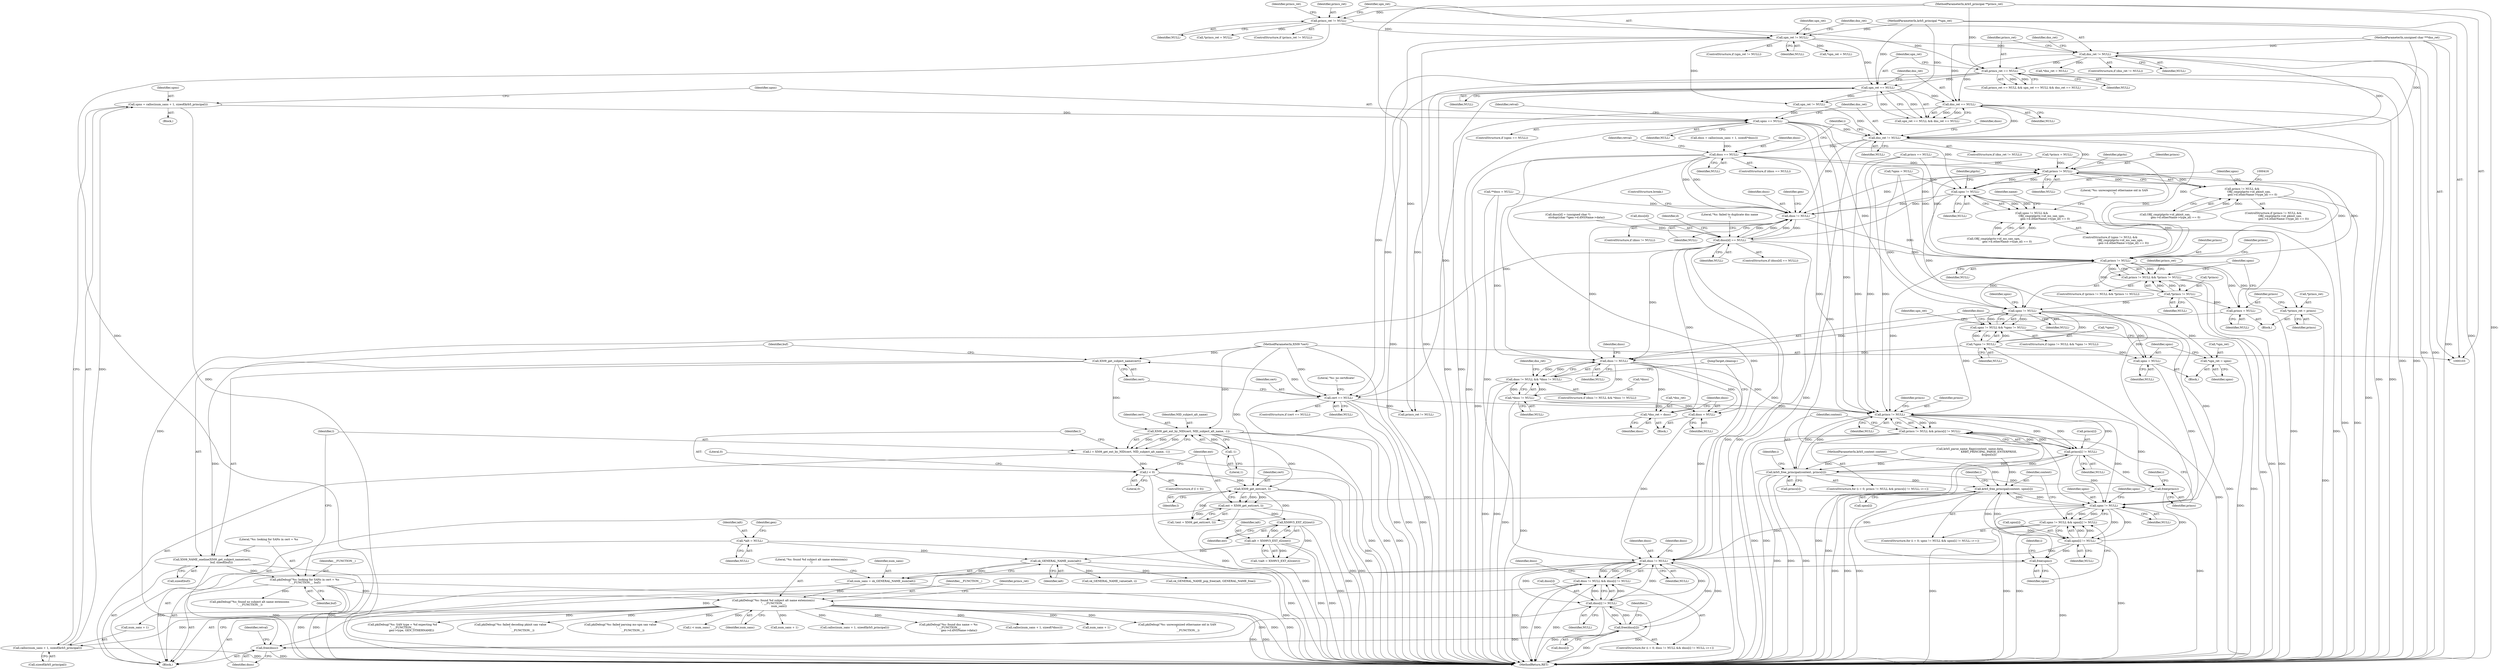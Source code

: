 digraph "0_krb5_50fe4074f188c2d4da0c421e96553acea8378db2@API" {
"1000295" [label="(Call,upns = calloc(num_sans + 1, sizeof(krb5_principal)))"];
"1000297" [label="(Call,calloc(num_sans + 1, sizeof(krb5_principal)))"];
"1000264" [label="(Call,pkiDebug(\"%s: found %d subject alt name extension(s)\n\", __FUNCTION__,\n             num_sans))"];
"1000225" [label="(Call,pkiDebug(\"%s: looking for SANs in cert = %s\n\", __FUNCTION__, buf))"];
"1000219" [label="(Call,X509_NAME_oneline(X509_get_subject_name(cert),\n                      buf, sizeof(buf)))"];
"1000220" [label="(Call,X509_get_subject_name(cert))"];
"1000210" [label="(Call,cert == NULL)"];
"1000107" [label="(MethodParameterIn,X509 *cert)"];
"1000193" [label="(Call,princs_ret == NULL)"];
"1000168" [label="(Call,princs_ret != NULL)"];
"1000108" [label="(MethodParameterIn,krb5_principal **princs_ret)"];
"1000184" [label="(Call,dns_ret != NULL)"];
"1000110" [label="(MethodParameterIn,unsigned char ***dns_ret)"];
"1000176" [label="(Call,upn_ret != NULL)"];
"1000109" [label="(MethodParameterIn,krb5_principal **upn_ret)"];
"1000197" [label="(Call,upn_ret == NULL)"];
"1000200" [label="(Call,dns_ret == NULL)"];
"1000260" [label="(Call,num_sans = sk_GENERAL_NAME_num(ialt))"];
"1000262" [label="(Call,sk_GENERAL_NAME_num(ialt))"];
"1000251" [label="(Call,ialt = X509V3_EXT_d2i(ext))"];
"1000253" [label="(Call,X509V3_EXT_d2i(ext))"];
"1000245" [label="(Call,ext = X509_get_ext(cert, l))"];
"1000247" [label="(Call,X509_get_ext(cert, l))"];
"1000231" [label="(Call,X509_get_ext_by_NID(cert, NID_subject_alt_name, -1))"];
"1000234" [label="(Call,-1)"];
"1000237" [label="(Call,l < 0)"];
"1000229" [label="(Call,l = X509_get_ext_by_NID(cert, NID_subject_alt_name, -1))"];
"1000160" [label="(Call,*ialt = NULL)"];
"1000304" [label="(Call,upns == NULL)"];
"1000313" [label="(Call,dns_ret != NULL)"];
"1000327" [label="(Call,dnss == NULL)"];
"1000397" [label="(Call,princs != NULL)"];
"1000396" [label="(Call,princs != NULL &&\n                OBJ_cmp(plgctx->id_pkinit_san,\n                        gen->d.otherName->type_id) == 0)"];
"1000448" [label="(Call,upns != NULL)"];
"1000447" [label="(Call,upns != NULL &&\n                       OBJ_cmp(plgctx->id_ms_san_upn,\n                               gen->d.otherName->type_id) == 0)"];
"1000508" [label="(Call,dnss != NULL)"];
"1000557" [label="(Call,dnss[d] == NULL)"];
"1000589" [label="(Call,princs != NULL)"];
"1000588" [label="(Call,princs != NULL && *princs != NULL)"];
"1000592" [label="(Call,*princs != NULL)"];
"1000601" [label="(Call,princs = NULL)"];
"1000644" [label="(Call,princs != NULL)"];
"1000643" [label="(Call,princs != NULL && princs[i] != NULL)"];
"1000647" [label="(Call,princs[i] != NULL)"];
"1000654" [label="(Call,krb5_free_principal(context, princs[i]))"];
"1000659" [label="(Call,free(princs))"];
"1000676" [label="(Call,krb5_free_principal(context, upns[i]))"];
"1000666" [label="(Call,upns != NULL)"];
"1000665" [label="(Call,upns != NULL && upns[i] != NULL)"];
"1000669" [label="(Call,upns[i] != NULL)"];
"1000681" [label="(Call,free(upns))"];
"1000688" [label="(Call,dnss != NULL)"];
"1000687" [label="(Call,dnss != NULL && dnss[i] != NULL)"];
"1000691" [label="(Call,dnss[i] != NULL)"];
"1000698" [label="(Call,free(dnss[i]))"];
"1000702" [label="(Call,free(dnss))"];
"1000606" [label="(Call,upns != NULL)"];
"1000605" [label="(Call,upns != NULL && *upns != NULL)"];
"1000609" [label="(Call,*upns != NULL)"];
"1000618" [label="(Call,upns = NULL)"];
"1000623" [label="(Call,dnss != NULL)"];
"1000622" [label="(Call,dnss != NULL && *dnss != NULL)"];
"1000626" [label="(Call,*dnss != NULL)"];
"1000635" [label="(Call,dnss = NULL)"];
"1000631" [label="(Call,*dns_ret = dnss)"];
"1000614" [label="(Call,*upn_ret = upns)"];
"1000597" [label="(Call,*princs_ret = princs)"];
"1000251" [label="(Call,ialt = X509V3_EXT_d2i(ext))"];
"1000509" [label="(Identifier,dnss)"];
"1000685" [label="(Identifier,i)"];
"1000693" [label="(Identifier,dnss)"];
"1000397" [label="(Call,princs != NULL)"];
"1000607" [label="(Identifier,upns)"];
"1000632" [label="(Call,*dns_ret)"];
"1000181" [label="(Identifier,upn_ret)"];
"1000170" [label="(Identifier,NULL)"];
"1000228" [label="(Identifier,buf)"];
"1000468" [label="(Identifier,name)"];
"1000403" [label="(Identifier,plgctx)"];
"1000139" [label="(Call,*upns = NULL)"];
"1000192" [label="(Call,princs_ret == NULL && upn_ret == NULL && dns_ret == NULL)"];
"1000260" [label="(Call,num_sans = sk_GENERAL_NAME_num(ialt))"];
"1000189" [label="(Identifier,dns_ret)"];
"1000249" [label="(Identifier,l)"];
"1000298" [label="(Call,num_sans + 1)"];
"1000171" [label="(Call,*princs_ret = NULL)"];
"1000169" [label="(Identifier,princs_ret)"];
"1000594" [label="(Identifier,princs)"];
"1000202" [label="(Identifier,NULL)"];
"1000611" [label="(Identifier,upns)"];
"1000220" [label="(Call,X509_get_subject_name(cert))"];
"1000212" [label="(Identifier,NULL)"];
"1000296" [label="(Identifier,upns)"];
"1000603" [label="(Identifier,NULL)"];
"1000695" [label="(Identifier,NULL)"];
"1000269" [label="(Call,princs_ret != NULL)"];
"1000326" [label="(ControlStructure,if (dnss == NULL))"];
"1000590" [label="(Identifier,princs)"];
"1000626" [label="(Call,*dnss != NULL)"];
"1000135" [label="(Call,*princs = NULL)"];
"1000477" [label="(Call,krb5_parse_name_flags(context, name.data,\n                                            KRB5_PRINCIPAL_PARSE_ENTERPRISE,\n                                            &upns[u]))"];
"1000660" [label="(Identifier,princs)"];
"1000263" [label="(Identifier,ialt)"];
"1000313" [label="(Call,dns_ret != NULL)"];
"1000201" [label="(Identifier,dns_ret)"];
"1000677" [label="(Identifier,context)"];
"1000266" [label="(Identifier,__FUNCTION__)"];
"1000186" [label="(Identifier,NULL)"];
"1000250" [label="(Call,!(ialt = X509V3_EXT_d2i(ext)))"];
"1000620" [label="(Identifier,NULL)"];
"1000350" [label="(Call,sk_GENERAL_NAME_value(ialt, i))"];
"1000162" [label="(Identifier,NULL)"];
"1000221" [label="(Identifier,cert)"];
"1000628" [label="(Identifier,dnss)"];
"1000209" [label="(ControlStructure,if (cert == NULL))"];
"1000229" [label="(Call,l = X509_get_ext_by_NID(cert, NID_subject_alt_name, -1))"];
"1000195" [label="(Identifier,NULL)"];
"1000319" [label="(Call,calloc(num_sans + 1, sizeof(*dnss)))"];
"1000226" [label="(Literal,\"%s: looking for SANs in cert = %s\n\")"];
"1000295" [label="(Call,upns = calloc(num_sans + 1, sizeof(krb5_principal)))"];
"1000606" [label="(Call,upns != NULL)"];
"1000510" [label="(Identifier,NULL)"];
"1000198" [label="(Identifier,upn_ret)"];
"1000261" [label="(Identifier,num_sans)"];
"1000252" [label="(Identifier,ialt)"];
"1000244" [label="(Call,!(ext = X509_get_ext(cert, l)))"];
"1000143" [label="(Call,**dnss = NULL)"];
"1000646" [label="(Identifier,NULL)"];
"1000699" [label="(Call,dnss[i])"];
"1000688" [label="(Call,dnss != NULL)"];
"1000282" [label="(Call,princs == NULL)"];
"1000670" [label="(Call,upns[i])"];
"1000682" [label="(Identifier,upns)"];
"1000598" [label="(Call,*princs_ret)"];
"1000569" [label="(Identifier,d)"];
"1000561" [label="(Identifier,NULL)"];
"1000291" [label="(Call,upn_ret != NULL)"];
"1000678" [label="(Call,upns[i])"];
"1000665" [label="(Call,upns != NULL && upns[i] != NULL)"];
"1000276" [label="(Call,num_sans + 1)"];
"1000332" [label="(Identifier,retval)"];
"1000599" [label="(Identifier,princs_ret)"];
"1000627" [label="(Call,*dnss)"];
"1000238" [label="(Identifier,l)"];
"1000231" [label="(Call,X509_get_ext_by_NID(cert, NID_subject_alt_name, -1))"];
"1000223" [label="(Call,sizeof(buf))"];
"1000507" [label="(ControlStructure,if (dnss != NULL))"];
"1000447" [label="(Call,upns != NULL &&\n                       OBJ_cmp(plgctx->id_ms_san_upn,\n                               gen->d.otherName->type_id) == 0)"];
"1000215" [label="(Literal,\"%s: no certificate!\n\")"];
"1000605" [label="(Call,upns != NULL && *upns != NULL)"];
"1000661" [label="(ControlStructure,for (i = 0; upns != NULL && upns[i] != NULL; i++))"];
"1000659" [label="(Call,free(princs))"];
"1000517" [label="(Identifier,gen)"];
"1000635" [label="(Call,dnss = NULL)"];
"1000690" [label="(Identifier,NULL)"];
"1000616" [label="(Identifier,upn_ret)"];
"1000634" [label="(Identifier,dnss)"];
"1000501" [label="(Call,pkiDebug(\"%s: unrecognized othername oid in SAN\n\",\n                         __FUNCTION__))"];
"1000689" [label="(Identifier,dnss)"];
"1000248" [label="(Identifier,cert)"];
"1000196" [label="(Call,upn_ret == NULL && dns_ret == NULL)"];
"1000593" [label="(Call,*princs)"];
"1000633" [label="(Identifier,dns_ret)"];
"1000698" [label="(Call,free(dnss[i]))"];
"1000160" [label="(Call,*ialt = NULL)"];
"1000669" [label="(Call,upns[i] != NULL)"];
"1000608" [label="(Identifier,NULL)"];
"1000222" [label="(Identifier,buf)"];
"1000185" [label="(Identifier,dns_ret)"];
"1000245" [label="(Call,ext = X509_get_ext(cert, l))"];
"1000247" [label="(Call,X509_get_ext(cert, l))"];
"1000588" [label="(Call,princs != NULL && *princs != NULL)"];
"1000666" [label="(Call,upns != NULL)"];
"1000502" [label="(Literal,\"%s: unrecognized othername oid in SAN\n\")"];
"1000687" [label="(Call,dnss != NULL && dnss[i] != NULL)"];
"1000253" [label="(Call,X509V3_EXT_d2i(ext))"];
"1000602" [label="(Identifier,princs)"];
"1000621" [label="(ControlStructure,if (dnss != NULL && *dnss != NULL))"];
"1000219" [label="(Call,X509_NAME_oneline(X509_get_subject_name(cert),\n                      buf, sizeof(buf)))"];
"1000676" [label="(Call,krb5_free_principal(context, upns[i]))"];
"1000619" [label="(Identifier,upns)"];
"1000111" [label="(Block,)"];
"1000622" [label="(Call,dnss != NULL && *dnss != NULL)"];
"1000683" [label="(ControlStructure,for (i = 0; dnss != NULL && dnss[i] != NULL; i++))"];
"1000264" [label="(Call,pkiDebug(\"%s: found %d subject alt name extension(s)\n\", __FUNCTION__,\n             num_sans))"];
"1000108" [label="(MethodParameterIn,krb5_principal **princs_ret)"];
"1000400" [label="(Call,OBJ_cmp(plgctx->id_pkinit_san,\n                        gen->d.otherName->type_id) == 0)"];
"1000572" [label="(ControlStructure,break;)"];
"1000564" [label="(Literal,\"%s: failed to duplicate dns name\n\")"];
"1000227" [label="(Identifier,__FUNCTION__)"];
"1000194" [label="(Identifier,princs_ret)"];
"1000655" [label="(Identifier,context)"];
"1000161" [label="(Identifier,ialt)"];
"1000591" [label="(Identifier,NULL)"];
"1000601" [label="(Call,princs = NULL)"];
"1000557" [label="(Call,dnss[d] == NULL)"];
"1000656" [label="(Call,princs[i])"];
"1000681" [label="(Call,free(upns))"];
"1000317" [label="(Call,dnss = calloc(num_sans + 1, sizeof(*dnss)))"];
"1000177" [label="(Identifier,upn_ret)"];
"1000270" [label="(Identifier,princs_ret)"];
"1000110" [label="(MethodParameterIn,unsigned char ***dns_ret)"];
"1000306" [label="(Identifier,NULL)"];
"1000236" [label="(ControlStructure,if (l < 0))"];
"1000663" [label="(Identifier,i)"];
"1000610" [label="(Call,*upns)"];
"1000636" [label="(Identifier,dnss)"];
"1000109" [label="(MethodParameterIn,krb5_principal **upn_ret)"];
"1000167" [label="(ControlStructure,if (princs_ret != NULL))"];
"1000540" [label="(Call,dnss[d] = (unsigned char *)\n                    strdup((char *)gen->d.dNSName->data))"];
"1000638" [label="(JumpTarget,cleanup:)"];
"1000667" [label="(Identifier,upns)"];
"1000623" [label="(Call,dnss != NULL)"];
"1000237" [label="(Call,l < 0)"];
"1000649" [label="(Identifier,princs)"];
"1000399" [label="(Identifier,NULL)"];
"1000265" [label="(Literal,\"%s: found %d subject alt name extension(s)\n\")"];
"1000574" [label="(Call,pkiDebug(\"%s: SAN type = %d expecting %d\n\", __FUNCTION__,\n                     gen->type, GEN_OTHERNAME))"];
"1000451" [label="(Call,OBJ_cmp(plgctx->id_ms_san_upn,\n                               gen->d.otherName->type_id) == 0)"];
"1000187" [label="(Call,*dns_ret = NULL)"];
"1000647" [label="(Call,princs[i] != NULL)"];
"1000700" [label="(Identifier,dnss)"];
"1000615" [label="(Call,*upn_ret)"];
"1000671" [label="(Identifier,upns)"];
"1000508" [label="(Call,dnss != NULL)"];
"1000631" [label="(Call,*dns_ret = dnss)"];
"1000703" [label="(Identifier,dnss)"];
"1000648" [label="(Call,princs[i])"];
"1000630" [label="(Block,)"];
"1000612" [label="(Identifier,NULL)"];
"1000183" [label="(ControlStructure,if (dns_ret != NULL))"];
"1000230" [label="(Identifier,l)"];
"1000668" [label="(Identifier,NULL)"];
"1000692" [label="(Call,dnss[i])"];
"1000637" [label="(Identifier,NULL)"];
"1000210" [label="(Call,cert == NULL)"];
"1000328" [label="(Identifier,dnss)"];
"1000256" [label="(Call,pkiDebug(\"%s: found no subject alt name extensions\n\", __FUNCTION__))"];
"1000654" [label="(Call,krb5_free_principal(context, princs[i]))"];
"1000639" [label="(ControlStructure,for (i = 0; princs != NULL && princs[i] != NULL; i++))"];
"1000651" [label="(Identifier,NULL)"];
"1000436" [label="(Call,pkiDebug(\"%s: failed decoding pkinit san value\n\",\n                             __FUNCTION__))"];
"1000614" [label="(Call,*upn_ret = upns)"];
"1000587" [label="(ControlStructure,if (princs != NULL && *princs != NULL))"];
"1000294" [label="(Block,)"];
"1000175" [label="(ControlStructure,if (upn_ret != NULL))"];
"1000235" [label="(Literal,1)"];
"1000297" [label="(Call,calloc(num_sans + 1, sizeof(krb5_principal)))"];
"1000625" [label="(Identifier,NULL)"];
"1000490" [label="(Call,pkiDebug(\"%s: failed parsing ms-upn san value\n\",\n                             __FUNCTION__))"];
"1000448" [label="(Call,upns != NULL)"];
"1000199" [label="(Identifier,NULL)"];
"1000449" [label="(Identifier,upns)"];
"1000234" [label="(Call,-1)"];
"1000395" [label="(ControlStructure,if (princs != NULL &&\n                OBJ_cmp(plgctx->id_pkinit_san,\n                        gen->d.otherName->type_id) == 0))"];
"1000675" [label="(Identifier,i)"];
"1000107" [label="(MethodParameterIn,X509 *cert)"];
"1000178" [label="(Identifier,NULL)"];
"1000556" [label="(ControlStructure,if (dnss[d] == NULL))"];
"1000592" [label="(Call,*princs != NULL)"];
"1000697" [label="(Identifier,i)"];
"1000581" [label="(Call,sk_GENERAL_NAME_pop_free(ialt, GENERAL_NAME_free))"];
"1000232" [label="(Identifier,cert)"];
"1000604" [label="(ControlStructure,if (upns != NULL && *upns != NULL))"];
"1000184" [label="(Call,dns_ret != NULL)"];
"1000104" [label="(MethodParameterIn,krb5_context context)"];
"1000262" [label="(Call,sk_GENERAL_NAME_num(ialt))"];
"1000339" [label="(Call,i < num_sans)"];
"1000246" [label="(Identifier,ext)"];
"1000558" [label="(Call,dnss[d])"];
"1000233" [label="(Identifier,NID_subject_alt_name)"];
"1000267" [label="(Identifier,num_sans)"];
"1000702" [label="(Call,free(dnss))"];
"1000617" [label="(Identifier,upns)"];
"1000673" [label="(Identifier,NULL)"];
"1000597" [label="(Call,*princs_ret = princs)"];
"1000644" [label="(Call,princs != NULL)"];
"1000312" [label="(ControlStructure,if (dns_ret != NULL))"];
"1000315" [label="(Identifier,NULL)"];
"1000179" [label="(Call,*upn_ret = NULL)"];
"1000320" [label="(Call,num_sans + 1)"];
"1000691" [label="(Call,dnss[i] != NULL)"];
"1000706" [label="(MethodReturn,RET)"];
"1000305" [label="(Identifier,upns)"];
"1000318" [label="(Identifier,dnss)"];
"1000450" [label="(Identifier,NULL)"];
"1000609" [label="(Call,*upns != NULL)"];
"1000168" [label="(Call,princs_ret != NULL)"];
"1000304" [label="(Call,upns == NULL)"];
"1000595" [label="(Identifier,NULL)"];
"1000275" [label="(Call,calloc(num_sans + 1, sizeof(krb5_principal)))"];
"1000176" [label="(Call,upn_ret != NULL)"];
"1000530" [label="(Call,pkiDebug(\"%s: found dns name = %s\n\", __FUNCTION__,\n                         gen->d.dNSName->data))"];
"1000618" [label="(Call,upns = NULL)"];
"1000303" [label="(ControlStructure,if (upns == NULL))"];
"1000197" [label="(Call,upn_ret == NULL)"];
"1000173" [label="(Identifier,princs_ret)"];
"1000329" [label="(Identifier,NULL)"];
"1000624" [label="(Identifier,dnss)"];
"1000643" [label="(Call,princs != NULL && princs[i] != NULL)"];
"1000254" [label="(Identifier,ext)"];
"1000165" [label="(Identifier,gen)"];
"1000398" [label="(Identifier,princs)"];
"1000454" [label="(Identifier,plgctx)"];
"1000225" [label="(Call,pkiDebug(\"%s: looking for SANs in cert = %s\n\", __FUNCTION__, buf))"];
"1000596" [label="(Block,)"];
"1000241" [label="(Literal,0)"];
"1000705" [label="(Identifier,retval)"];
"1000600" [label="(Identifier,princs)"];
"1000309" [label="(Identifier,retval)"];
"1000200" [label="(Call,dns_ret == NULL)"];
"1000645" [label="(Identifier,princs)"];
"1000629" [label="(Identifier,NULL)"];
"1000301" [label="(Call,sizeof(krb5_principal))"];
"1000239" [label="(Literal,0)"];
"1000589" [label="(Call,princs != NULL)"];
"1000613" [label="(Block,)"];
"1000446" [label="(ControlStructure,if (upns != NULL &&\n                       OBJ_cmp(plgctx->id_ms_san_upn,\n                               gen->d.otherName->type_id) == 0))"];
"1000314" [label="(Identifier,dns_ret)"];
"1000337" [label="(Identifier,i)"];
"1000653" [label="(Identifier,i)"];
"1000211" [label="(Identifier,cert)"];
"1000193" [label="(Call,princs_ret == NULL)"];
"1000327" [label="(Call,dnss == NULL)"];
"1000396" [label="(Call,princs != NULL &&\n                OBJ_cmp(plgctx->id_pkinit_san,\n                        gen->d.otherName->type_id) == 0)"];
"1000295" -> "1000294"  [label="AST: "];
"1000295" -> "1000297"  [label="CFG: "];
"1000296" -> "1000295"  [label="AST: "];
"1000297" -> "1000295"  [label="AST: "];
"1000305" -> "1000295"  [label="CFG: "];
"1000295" -> "1000706"  [label="DDG: "];
"1000297" -> "1000295"  [label="DDG: "];
"1000295" -> "1000304"  [label="DDG: "];
"1000297" -> "1000301"  [label="CFG: "];
"1000298" -> "1000297"  [label="AST: "];
"1000301" -> "1000297"  [label="AST: "];
"1000297" -> "1000706"  [label="DDG: "];
"1000264" -> "1000297"  [label="DDG: "];
"1000264" -> "1000111"  [label="AST: "];
"1000264" -> "1000267"  [label="CFG: "];
"1000265" -> "1000264"  [label="AST: "];
"1000266" -> "1000264"  [label="AST: "];
"1000267" -> "1000264"  [label="AST: "];
"1000270" -> "1000264"  [label="CFG: "];
"1000264" -> "1000706"  [label="DDG: "];
"1000264" -> "1000706"  [label="DDG: "];
"1000225" -> "1000264"  [label="DDG: "];
"1000260" -> "1000264"  [label="DDG: "];
"1000264" -> "1000275"  [label="DDG: "];
"1000264" -> "1000276"  [label="DDG: "];
"1000264" -> "1000298"  [label="DDG: "];
"1000264" -> "1000319"  [label="DDG: "];
"1000264" -> "1000320"  [label="DDG: "];
"1000264" -> "1000339"  [label="DDG: "];
"1000264" -> "1000436"  [label="DDG: "];
"1000264" -> "1000490"  [label="DDG: "];
"1000264" -> "1000501"  [label="DDG: "];
"1000264" -> "1000530"  [label="DDG: "];
"1000264" -> "1000574"  [label="DDG: "];
"1000225" -> "1000111"  [label="AST: "];
"1000225" -> "1000228"  [label="CFG: "];
"1000226" -> "1000225"  [label="AST: "];
"1000227" -> "1000225"  [label="AST: "];
"1000228" -> "1000225"  [label="AST: "];
"1000230" -> "1000225"  [label="CFG: "];
"1000225" -> "1000706"  [label="DDG: "];
"1000225" -> "1000706"  [label="DDG: "];
"1000225" -> "1000706"  [label="DDG: "];
"1000219" -> "1000225"  [label="DDG: "];
"1000225" -> "1000256"  [label="DDG: "];
"1000219" -> "1000111"  [label="AST: "];
"1000219" -> "1000223"  [label="CFG: "];
"1000220" -> "1000219"  [label="AST: "];
"1000222" -> "1000219"  [label="AST: "];
"1000223" -> "1000219"  [label="AST: "];
"1000226" -> "1000219"  [label="CFG: "];
"1000219" -> "1000706"  [label="DDG: "];
"1000219" -> "1000706"  [label="DDG: "];
"1000220" -> "1000219"  [label="DDG: "];
"1000220" -> "1000221"  [label="CFG: "];
"1000221" -> "1000220"  [label="AST: "];
"1000222" -> "1000220"  [label="CFG: "];
"1000210" -> "1000220"  [label="DDG: "];
"1000107" -> "1000220"  [label="DDG: "];
"1000220" -> "1000231"  [label="DDG: "];
"1000210" -> "1000209"  [label="AST: "];
"1000210" -> "1000212"  [label="CFG: "];
"1000211" -> "1000210"  [label="AST: "];
"1000212" -> "1000210"  [label="AST: "];
"1000215" -> "1000210"  [label="CFG: "];
"1000221" -> "1000210"  [label="CFG: "];
"1000210" -> "1000706"  [label="DDG: "];
"1000210" -> "1000706"  [label="DDG: "];
"1000210" -> "1000706"  [label="DDG: "];
"1000107" -> "1000210"  [label="DDG: "];
"1000193" -> "1000210"  [label="DDG: "];
"1000197" -> "1000210"  [label="DDG: "];
"1000200" -> "1000210"  [label="DDG: "];
"1000210" -> "1000269"  [label="DDG: "];
"1000210" -> "1000644"  [label="DDG: "];
"1000107" -> "1000103"  [label="AST: "];
"1000107" -> "1000706"  [label="DDG: "];
"1000107" -> "1000231"  [label="DDG: "];
"1000107" -> "1000247"  [label="DDG: "];
"1000193" -> "1000192"  [label="AST: "];
"1000193" -> "1000195"  [label="CFG: "];
"1000194" -> "1000193"  [label="AST: "];
"1000195" -> "1000193"  [label="AST: "];
"1000198" -> "1000193"  [label="CFG: "];
"1000192" -> "1000193"  [label="CFG: "];
"1000193" -> "1000706"  [label="DDG: "];
"1000193" -> "1000706"  [label="DDG: "];
"1000193" -> "1000192"  [label="DDG: "];
"1000193" -> "1000192"  [label="DDG: "];
"1000168" -> "1000193"  [label="DDG: "];
"1000108" -> "1000193"  [label="DDG: "];
"1000184" -> "1000193"  [label="DDG: "];
"1000193" -> "1000197"  [label="DDG: "];
"1000193" -> "1000269"  [label="DDG: "];
"1000168" -> "1000167"  [label="AST: "];
"1000168" -> "1000170"  [label="CFG: "];
"1000169" -> "1000168"  [label="AST: "];
"1000170" -> "1000168"  [label="AST: "];
"1000173" -> "1000168"  [label="CFG: "];
"1000177" -> "1000168"  [label="CFG: "];
"1000168" -> "1000706"  [label="DDG: "];
"1000108" -> "1000168"  [label="DDG: "];
"1000168" -> "1000171"  [label="DDG: "];
"1000168" -> "1000176"  [label="DDG: "];
"1000108" -> "1000103"  [label="AST: "];
"1000108" -> "1000706"  [label="DDG: "];
"1000108" -> "1000269"  [label="DDG: "];
"1000184" -> "1000183"  [label="AST: "];
"1000184" -> "1000186"  [label="CFG: "];
"1000185" -> "1000184"  [label="AST: "];
"1000186" -> "1000184"  [label="AST: "];
"1000189" -> "1000184"  [label="CFG: "];
"1000194" -> "1000184"  [label="CFG: "];
"1000184" -> "1000706"  [label="DDG: "];
"1000184" -> "1000706"  [label="DDG: "];
"1000110" -> "1000184"  [label="DDG: "];
"1000176" -> "1000184"  [label="DDG: "];
"1000184" -> "1000187"  [label="DDG: "];
"1000184" -> "1000200"  [label="DDG: "];
"1000184" -> "1000313"  [label="DDG: "];
"1000110" -> "1000103"  [label="AST: "];
"1000110" -> "1000706"  [label="DDG: "];
"1000110" -> "1000200"  [label="DDG: "];
"1000110" -> "1000313"  [label="DDG: "];
"1000176" -> "1000175"  [label="AST: "];
"1000176" -> "1000178"  [label="CFG: "];
"1000177" -> "1000176"  [label="AST: "];
"1000178" -> "1000176"  [label="AST: "];
"1000181" -> "1000176"  [label="CFG: "];
"1000185" -> "1000176"  [label="CFG: "];
"1000176" -> "1000706"  [label="DDG: "];
"1000176" -> "1000706"  [label="DDG: "];
"1000109" -> "1000176"  [label="DDG: "];
"1000176" -> "1000179"  [label="DDG: "];
"1000176" -> "1000197"  [label="DDG: "];
"1000176" -> "1000291"  [label="DDG: "];
"1000109" -> "1000103"  [label="AST: "];
"1000109" -> "1000706"  [label="DDG: "];
"1000109" -> "1000197"  [label="DDG: "];
"1000109" -> "1000291"  [label="DDG: "];
"1000197" -> "1000196"  [label="AST: "];
"1000197" -> "1000199"  [label="CFG: "];
"1000198" -> "1000197"  [label="AST: "];
"1000199" -> "1000197"  [label="AST: "];
"1000201" -> "1000197"  [label="CFG: "];
"1000196" -> "1000197"  [label="CFG: "];
"1000197" -> "1000706"  [label="DDG: "];
"1000197" -> "1000706"  [label="DDG: "];
"1000197" -> "1000196"  [label="DDG: "];
"1000197" -> "1000196"  [label="DDG: "];
"1000197" -> "1000200"  [label="DDG: "];
"1000197" -> "1000291"  [label="DDG: "];
"1000200" -> "1000196"  [label="AST: "];
"1000200" -> "1000202"  [label="CFG: "];
"1000201" -> "1000200"  [label="AST: "];
"1000202" -> "1000200"  [label="AST: "];
"1000196" -> "1000200"  [label="CFG: "];
"1000200" -> "1000706"  [label="DDG: "];
"1000200" -> "1000706"  [label="DDG: "];
"1000200" -> "1000196"  [label="DDG: "];
"1000200" -> "1000196"  [label="DDG: "];
"1000200" -> "1000313"  [label="DDG: "];
"1000260" -> "1000111"  [label="AST: "];
"1000260" -> "1000262"  [label="CFG: "];
"1000261" -> "1000260"  [label="AST: "];
"1000262" -> "1000260"  [label="AST: "];
"1000265" -> "1000260"  [label="CFG: "];
"1000260" -> "1000706"  [label="DDG: "];
"1000262" -> "1000260"  [label="DDG: "];
"1000262" -> "1000263"  [label="CFG: "];
"1000263" -> "1000262"  [label="AST: "];
"1000262" -> "1000706"  [label="DDG: "];
"1000251" -> "1000262"  [label="DDG: "];
"1000160" -> "1000262"  [label="DDG: "];
"1000262" -> "1000350"  [label="DDG: "];
"1000262" -> "1000581"  [label="DDG: "];
"1000251" -> "1000250"  [label="AST: "];
"1000251" -> "1000253"  [label="CFG: "];
"1000252" -> "1000251"  [label="AST: "];
"1000253" -> "1000251"  [label="AST: "];
"1000250" -> "1000251"  [label="CFG: "];
"1000251" -> "1000706"  [label="DDG: "];
"1000251" -> "1000706"  [label="DDG: "];
"1000251" -> "1000250"  [label="DDG: "];
"1000253" -> "1000251"  [label="DDG: "];
"1000253" -> "1000254"  [label="CFG: "];
"1000254" -> "1000253"  [label="AST: "];
"1000253" -> "1000706"  [label="DDG: "];
"1000253" -> "1000250"  [label="DDG: "];
"1000245" -> "1000253"  [label="DDG: "];
"1000245" -> "1000244"  [label="AST: "];
"1000245" -> "1000247"  [label="CFG: "];
"1000246" -> "1000245"  [label="AST: "];
"1000247" -> "1000245"  [label="AST: "];
"1000244" -> "1000245"  [label="CFG: "];
"1000245" -> "1000706"  [label="DDG: "];
"1000245" -> "1000706"  [label="DDG: "];
"1000245" -> "1000244"  [label="DDG: "];
"1000247" -> "1000245"  [label="DDG: "];
"1000247" -> "1000245"  [label="DDG: "];
"1000247" -> "1000249"  [label="CFG: "];
"1000248" -> "1000247"  [label="AST: "];
"1000249" -> "1000247"  [label="AST: "];
"1000247" -> "1000706"  [label="DDG: "];
"1000247" -> "1000706"  [label="DDG: "];
"1000247" -> "1000244"  [label="DDG: "];
"1000247" -> "1000244"  [label="DDG: "];
"1000231" -> "1000247"  [label="DDG: "];
"1000237" -> "1000247"  [label="DDG: "];
"1000231" -> "1000229"  [label="AST: "];
"1000231" -> "1000234"  [label="CFG: "];
"1000232" -> "1000231"  [label="AST: "];
"1000233" -> "1000231"  [label="AST: "];
"1000234" -> "1000231"  [label="AST: "];
"1000229" -> "1000231"  [label="CFG: "];
"1000231" -> "1000706"  [label="DDG: "];
"1000231" -> "1000706"  [label="DDG: "];
"1000231" -> "1000706"  [label="DDG: "];
"1000231" -> "1000229"  [label="DDG: "];
"1000231" -> "1000229"  [label="DDG: "];
"1000231" -> "1000229"  [label="DDG: "];
"1000234" -> "1000231"  [label="DDG: "];
"1000234" -> "1000235"  [label="CFG: "];
"1000235" -> "1000234"  [label="AST: "];
"1000237" -> "1000236"  [label="AST: "];
"1000237" -> "1000239"  [label="CFG: "];
"1000238" -> "1000237"  [label="AST: "];
"1000239" -> "1000237"  [label="AST: "];
"1000241" -> "1000237"  [label="CFG: "];
"1000246" -> "1000237"  [label="CFG: "];
"1000237" -> "1000706"  [label="DDG: "];
"1000237" -> "1000706"  [label="DDG: "];
"1000229" -> "1000237"  [label="DDG: "];
"1000229" -> "1000111"  [label="AST: "];
"1000230" -> "1000229"  [label="AST: "];
"1000238" -> "1000229"  [label="CFG: "];
"1000229" -> "1000706"  [label="DDG: "];
"1000160" -> "1000111"  [label="AST: "];
"1000160" -> "1000162"  [label="CFG: "];
"1000161" -> "1000160"  [label="AST: "];
"1000162" -> "1000160"  [label="AST: "];
"1000165" -> "1000160"  [label="CFG: "];
"1000160" -> "1000706"  [label="DDG: "];
"1000304" -> "1000303"  [label="AST: "];
"1000304" -> "1000306"  [label="CFG: "];
"1000305" -> "1000304"  [label="AST: "];
"1000306" -> "1000304"  [label="AST: "];
"1000309" -> "1000304"  [label="CFG: "];
"1000314" -> "1000304"  [label="CFG: "];
"1000304" -> "1000706"  [label="DDG: "];
"1000291" -> "1000304"  [label="DDG: "];
"1000304" -> "1000313"  [label="DDG: "];
"1000304" -> "1000448"  [label="DDG: "];
"1000304" -> "1000606"  [label="DDG: "];
"1000304" -> "1000644"  [label="DDG: "];
"1000304" -> "1000666"  [label="DDG: "];
"1000313" -> "1000312"  [label="AST: "];
"1000313" -> "1000315"  [label="CFG: "];
"1000314" -> "1000313"  [label="AST: "];
"1000315" -> "1000313"  [label="AST: "];
"1000318" -> "1000313"  [label="CFG: "];
"1000337" -> "1000313"  [label="CFG: "];
"1000313" -> "1000706"  [label="DDG: "];
"1000313" -> "1000706"  [label="DDG: "];
"1000291" -> "1000313"  [label="DDG: "];
"1000313" -> "1000327"  [label="DDG: "];
"1000313" -> "1000397"  [label="DDG: "];
"1000313" -> "1000508"  [label="DDG: "];
"1000313" -> "1000589"  [label="DDG: "];
"1000327" -> "1000326"  [label="AST: "];
"1000327" -> "1000329"  [label="CFG: "];
"1000328" -> "1000327"  [label="AST: "];
"1000329" -> "1000327"  [label="AST: "];
"1000332" -> "1000327"  [label="CFG: "];
"1000337" -> "1000327"  [label="CFG: "];
"1000327" -> "1000706"  [label="DDG: "];
"1000317" -> "1000327"  [label="DDG: "];
"1000327" -> "1000397"  [label="DDG: "];
"1000327" -> "1000508"  [label="DDG: "];
"1000327" -> "1000508"  [label="DDG: "];
"1000327" -> "1000589"  [label="DDG: "];
"1000327" -> "1000623"  [label="DDG: "];
"1000327" -> "1000644"  [label="DDG: "];
"1000327" -> "1000688"  [label="DDG: "];
"1000397" -> "1000396"  [label="AST: "];
"1000397" -> "1000399"  [label="CFG: "];
"1000398" -> "1000397"  [label="AST: "];
"1000399" -> "1000397"  [label="AST: "];
"1000403" -> "1000397"  [label="CFG: "];
"1000396" -> "1000397"  [label="CFG: "];
"1000397" -> "1000396"  [label="DDG: "];
"1000397" -> "1000396"  [label="DDG: "];
"1000135" -> "1000397"  [label="DDG: "];
"1000282" -> "1000397"  [label="DDG: "];
"1000448" -> "1000397"  [label="DDG: "];
"1000508" -> "1000397"  [label="DDG: "];
"1000557" -> "1000397"  [label="DDG: "];
"1000397" -> "1000448"  [label="DDG: "];
"1000397" -> "1000508"  [label="DDG: "];
"1000397" -> "1000589"  [label="DDG: "];
"1000397" -> "1000589"  [label="DDG: "];
"1000396" -> "1000395"  [label="AST: "];
"1000396" -> "1000400"  [label="CFG: "];
"1000400" -> "1000396"  [label="AST: "];
"1000416" -> "1000396"  [label="CFG: "];
"1000449" -> "1000396"  [label="CFG: "];
"1000396" -> "1000706"  [label="DDG: "];
"1000396" -> "1000706"  [label="DDG: "];
"1000400" -> "1000396"  [label="DDG: "];
"1000400" -> "1000396"  [label="DDG: "];
"1000448" -> "1000447"  [label="AST: "];
"1000448" -> "1000450"  [label="CFG: "];
"1000449" -> "1000448"  [label="AST: "];
"1000450" -> "1000448"  [label="AST: "];
"1000454" -> "1000448"  [label="CFG: "];
"1000447" -> "1000448"  [label="CFG: "];
"1000448" -> "1000447"  [label="DDG: "];
"1000448" -> "1000447"  [label="DDG: "];
"1000139" -> "1000448"  [label="DDG: "];
"1000448" -> "1000508"  [label="DDG: "];
"1000448" -> "1000589"  [label="DDG: "];
"1000448" -> "1000606"  [label="DDG: "];
"1000447" -> "1000446"  [label="AST: "];
"1000447" -> "1000451"  [label="CFG: "];
"1000451" -> "1000447"  [label="AST: "];
"1000468" -> "1000447"  [label="CFG: "];
"1000502" -> "1000447"  [label="CFG: "];
"1000447" -> "1000706"  [label="DDG: "];
"1000447" -> "1000706"  [label="DDG: "];
"1000451" -> "1000447"  [label="DDG: "];
"1000451" -> "1000447"  [label="DDG: "];
"1000508" -> "1000507"  [label="AST: "];
"1000508" -> "1000510"  [label="CFG: "];
"1000509" -> "1000508"  [label="AST: "];
"1000510" -> "1000508"  [label="AST: "];
"1000517" -> "1000508"  [label="CFG: "];
"1000572" -> "1000508"  [label="CFG: "];
"1000143" -> "1000508"  [label="DDG: "];
"1000557" -> "1000508"  [label="DDG: "];
"1000557" -> "1000508"  [label="DDG: "];
"1000508" -> "1000557"  [label="DDG: "];
"1000508" -> "1000557"  [label="DDG: "];
"1000508" -> "1000589"  [label="DDG: "];
"1000508" -> "1000623"  [label="DDG: "];
"1000557" -> "1000556"  [label="AST: "];
"1000557" -> "1000561"  [label="CFG: "];
"1000558" -> "1000557"  [label="AST: "];
"1000561" -> "1000557"  [label="AST: "];
"1000564" -> "1000557"  [label="CFG: "];
"1000569" -> "1000557"  [label="CFG: "];
"1000557" -> "1000706"  [label="DDG: "];
"1000557" -> "1000706"  [label="DDG: "];
"1000540" -> "1000557"  [label="DDG: "];
"1000557" -> "1000589"  [label="DDG: "];
"1000557" -> "1000623"  [label="DDG: "];
"1000557" -> "1000631"  [label="DDG: "];
"1000557" -> "1000688"  [label="DDG: "];
"1000557" -> "1000702"  [label="DDG: "];
"1000589" -> "1000588"  [label="AST: "];
"1000589" -> "1000591"  [label="CFG: "];
"1000590" -> "1000589"  [label="AST: "];
"1000591" -> "1000589"  [label="AST: "];
"1000594" -> "1000589"  [label="CFG: "];
"1000588" -> "1000589"  [label="CFG: "];
"1000589" -> "1000588"  [label="DDG: "];
"1000589" -> "1000588"  [label="DDG: "];
"1000135" -> "1000589"  [label="DDG: "];
"1000282" -> "1000589"  [label="DDG: "];
"1000589" -> "1000592"  [label="DDG: "];
"1000589" -> "1000597"  [label="DDG: "];
"1000589" -> "1000601"  [label="DDG: "];
"1000589" -> "1000606"  [label="DDG: "];
"1000589" -> "1000644"  [label="DDG: "];
"1000588" -> "1000587"  [label="AST: "];
"1000588" -> "1000592"  [label="CFG: "];
"1000592" -> "1000588"  [label="AST: "];
"1000599" -> "1000588"  [label="CFG: "];
"1000607" -> "1000588"  [label="CFG: "];
"1000588" -> "1000706"  [label="DDG: "];
"1000588" -> "1000706"  [label="DDG: "];
"1000592" -> "1000588"  [label="DDG: "];
"1000592" -> "1000588"  [label="DDG: "];
"1000592" -> "1000595"  [label="CFG: "];
"1000593" -> "1000592"  [label="AST: "];
"1000595" -> "1000592"  [label="AST: "];
"1000592" -> "1000706"  [label="DDG: "];
"1000592" -> "1000601"  [label="DDG: "];
"1000592" -> "1000606"  [label="DDG: "];
"1000601" -> "1000596"  [label="AST: "];
"1000601" -> "1000603"  [label="CFG: "];
"1000602" -> "1000601"  [label="AST: "];
"1000603" -> "1000601"  [label="AST: "];
"1000607" -> "1000601"  [label="CFG: "];
"1000601" -> "1000644"  [label="DDG: "];
"1000644" -> "1000643"  [label="AST: "];
"1000644" -> "1000646"  [label="CFG: "];
"1000645" -> "1000644"  [label="AST: "];
"1000646" -> "1000644"  [label="AST: "];
"1000649" -> "1000644"  [label="CFG: "];
"1000643" -> "1000644"  [label="CFG: "];
"1000644" -> "1000643"  [label="DDG: "];
"1000644" -> "1000643"  [label="DDG: "];
"1000654" -> "1000644"  [label="DDG: "];
"1000135" -> "1000644"  [label="DDG: "];
"1000282" -> "1000644"  [label="DDG: "];
"1000282" -> "1000644"  [label="DDG: "];
"1000623" -> "1000644"  [label="DDG: "];
"1000647" -> "1000644"  [label="DDG: "];
"1000626" -> "1000644"  [label="DDG: "];
"1000644" -> "1000647"  [label="DDG: "];
"1000644" -> "1000647"  [label="DDG: "];
"1000644" -> "1000654"  [label="DDG: "];
"1000644" -> "1000659"  [label="DDG: "];
"1000644" -> "1000666"  [label="DDG: "];
"1000643" -> "1000639"  [label="AST: "];
"1000643" -> "1000647"  [label="CFG: "];
"1000647" -> "1000643"  [label="AST: "];
"1000655" -> "1000643"  [label="CFG: "];
"1000660" -> "1000643"  [label="CFG: "];
"1000643" -> "1000706"  [label="DDG: "];
"1000643" -> "1000706"  [label="DDG: "];
"1000643" -> "1000706"  [label="DDG: "];
"1000647" -> "1000643"  [label="DDG: "];
"1000647" -> "1000643"  [label="DDG: "];
"1000647" -> "1000651"  [label="CFG: "];
"1000648" -> "1000647"  [label="AST: "];
"1000651" -> "1000647"  [label="AST: "];
"1000647" -> "1000706"  [label="DDG: "];
"1000654" -> "1000647"  [label="DDG: "];
"1000647" -> "1000654"  [label="DDG: "];
"1000647" -> "1000659"  [label="DDG: "];
"1000647" -> "1000666"  [label="DDG: "];
"1000654" -> "1000639"  [label="AST: "];
"1000654" -> "1000656"  [label="CFG: "];
"1000655" -> "1000654"  [label="AST: "];
"1000656" -> "1000654"  [label="AST: "];
"1000653" -> "1000654"  [label="CFG: "];
"1000654" -> "1000706"  [label="DDG: "];
"1000654" -> "1000706"  [label="DDG: "];
"1000654" -> "1000706"  [label="DDG: "];
"1000477" -> "1000654"  [label="DDG: "];
"1000104" -> "1000654"  [label="DDG: "];
"1000654" -> "1000659"  [label="DDG: "];
"1000654" -> "1000676"  [label="DDG: "];
"1000659" -> "1000111"  [label="AST: "];
"1000659" -> "1000660"  [label="CFG: "];
"1000660" -> "1000659"  [label="AST: "];
"1000663" -> "1000659"  [label="CFG: "];
"1000659" -> "1000706"  [label="DDG: "];
"1000676" -> "1000661"  [label="AST: "];
"1000676" -> "1000678"  [label="CFG: "];
"1000677" -> "1000676"  [label="AST: "];
"1000678" -> "1000676"  [label="AST: "];
"1000675" -> "1000676"  [label="CFG: "];
"1000676" -> "1000706"  [label="DDG: "];
"1000676" -> "1000706"  [label="DDG: "];
"1000676" -> "1000706"  [label="DDG: "];
"1000676" -> "1000666"  [label="DDG: "];
"1000676" -> "1000669"  [label="DDG: "];
"1000477" -> "1000676"  [label="DDG: "];
"1000104" -> "1000676"  [label="DDG: "];
"1000669" -> "1000676"  [label="DDG: "];
"1000666" -> "1000676"  [label="DDG: "];
"1000676" -> "1000681"  [label="DDG: "];
"1000666" -> "1000665"  [label="AST: "];
"1000666" -> "1000668"  [label="CFG: "];
"1000667" -> "1000666"  [label="AST: "];
"1000668" -> "1000666"  [label="AST: "];
"1000671" -> "1000666"  [label="CFG: "];
"1000665" -> "1000666"  [label="CFG: "];
"1000666" -> "1000665"  [label="DDG: "];
"1000666" -> "1000665"  [label="DDG: "];
"1000606" -> "1000666"  [label="DDG: "];
"1000139" -> "1000666"  [label="DDG: "];
"1000618" -> "1000666"  [label="DDG: "];
"1000669" -> "1000666"  [label="DDG: "];
"1000666" -> "1000669"  [label="DDG: "];
"1000666" -> "1000669"  [label="DDG: "];
"1000666" -> "1000681"  [label="DDG: "];
"1000666" -> "1000688"  [label="DDG: "];
"1000665" -> "1000661"  [label="AST: "];
"1000665" -> "1000669"  [label="CFG: "];
"1000669" -> "1000665"  [label="AST: "];
"1000677" -> "1000665"  [label="CFG: "];
"1000682" -> "1000665"  [label="CFG: "];
"1000665" -> "1000706"  [label="DDG: "];
"1000665" -> "1000706"  [label="DDG: "];
"1000665" -> "1000706"  [label="DDG: "];
"1000669" -> "1000665"  [label="DDG: "];
"1000669" -> "1000665"  [label="DDG: "];
"1000669" -> "1000673"  [label="CFG: "];
"1000670" -> "1000669"  [label="AST: "];
"1000673" -> "1000669"  [label="AST: "];
"1000669" -> "1000706"  [label="DDG: "];
"1000669" -> "1000681"  [label="DDG: "];
"1000669" -> "1000688"  [label="DDG: "];
"1000681" -> "1000111"  [label="AST: "];
"1000681" -> "1000682"  [label="CFG: "];
"1000682" -> "1000681"  [label="AST: "];
"1000685" -> "1000681"  [label="CFG: "];
"1000681" -> "1000706"  [label="DDG: "];
"1000688" -> "1000687"  [label="AST: "];
"1000688" -> "1000690"  [label="CFG: "];
"1000689" -> "1000688"  [label="AST: "];
"1000690" -> "1000688"  [label="AST: "];
"1000693" -> "1000688"  [label="CFG: "];
"1000687" -> "1000688"  [label="CFG: "];
"1000688" -> "1000706"  [label="DDG: "];
"1000688" -> "1000687"  [label="DDG: "];
"1000688" -> "1000687"  [label="DDG: "];
"1000623" -> "1000688"  [label="DDG: "];
"1000635" -> "1000688"  [label="DDG: "];
"1000143" -> "1000688"  [label="DDG: "];
"1000698" -> "1000688"  [label="DDG: "];
"1000691" -> "1000688"  [label="DDG: "];
"1000688" -> "1000691"  [label="DDG: "];
"1000688" -> "1000691"  [label="DDG: "];
"1000688" -> "1000698"  [label="DDG: "];
"1000688" -> "1000702"  [label="DDG: "];
"1000687" -> "1000683"  [label="AST: "];
"1000687" -> "1000691"  [label="CFG: "];
"1000691" -> "1000687"  [label="AST: "];
"1000700" -> "1000687"  [label="CFG: "];
"1000703" -> "1000687"  [label="CFG: "];
"1000687" -> "1000706"  [label="DDG: "];
"1000687" -> "1000706"  [label="DDG: "];
"1000687" -> "1000706"  [label="DDG: "];
"1000691" -> "1000687"  [label="DDG: "];
"1000691" -> "1000687"  [label="DDG: "];
"1000691" -> "1000695"  [label="CFG: "];
"1000692" -> "1000691"  [label="AST: "];
"1000695" -> "1000691"  [label="AST: "];
"1000691" -> "1000706"  [label="DDG: "];
"1000691" -> "1000706"  [label="DDG: "];
"1000698" -> "1000691"  [label="DDG: "];
"1000691" -> "1000698"  [label="DDG: "];
"1000691" -> "1000702"  [label="DDG: "];
"1000698" -> "1000683"  [label="AST: "];
"1000698" -> "1000699"  [label="CFG: "];
"1000699" -> "1000698"  [label="AST: "];
"1000697" -> "1000698"  [label="CFG: "];
"1000698" -> "1000706"  [label="DDG: "];
"1000698" -> "1000702"  [label="DDG: "];
"1000702" -> "1000111"  [label="AST: "];
"1000702" -> "1000703"  [label="CFG: "];
"1000703" -> "1000702"  [label="AST: "];
"1000705" -> "1000702"  [label="CFG: "];
"1000702" -> "1000706"  [label="DDG: "];
"1000606" -> "1000605"  [label="AST: "];
"1000606" -> "1000608"  [label="CFG: "];
"1000607" -> "1000606"  [label="AST: "];
"1000608" -> "1000606"  [label="AST: "];
"1000611" -> "1000606"  [label="CFG: "];
"1000605" -> "1000606"  [label="CFG: "];
"1000606" -> "1000605"  [label="DDG: "];
"1000606" -> "1000605"  [label="DDG: "];
"1000139" -> "1000606"  [label="DDG: "];
"1000606" -> "1000609"  [label="DDG: "];
"1000606" -> "1000614"  [label="DDG: "];
"1000606" -> "1000618"  [label="DDG: "];
"1000606" -> "1000623"  [label="DDG: "];
"1000605" -> "1000604"  [label="AST: "];
"1000605" -> "1000609"  [label="CFG: "];
"1000609" -> "1000605"  [label="AST: "];
"1000616" -> "1000605"  [label="CFG: "];
"1000624" -> "1000605"  [label="CFG: "];
"1000605" -> "1000706"  [label="DDG: "];
"1000605" -> "1000706"  [label="DDG: "];
"1000609" -> "1000605"  [label="DDG: "];
"1000609" -> "1000605"  [label="DDG: "];
"1000609" -> "1000612"  [label="CFG: "];
"1000610" -> "1000609"  [label="AST: "];
"1000612" -> "1000609"  [label="AST: "];
"1000609" -> "1000706"  [label="DDG: "];
"1000609" -> "1000618"  [label="DDG: "];
"1000609" -> "1000623"  [label="DDG: "];
"1000618" -> "1000613"  [label="AST: "];
"1000618" -> "1000620"  [label="CFG: "];
"1000619" -> "1000618"  [label="AST: "];
"1000620" -> "1000618"  [label="AST: "];
"1000624" -> "1000618"  [label="CFG: "];
"1000623" -> "1000622"  [label="AST: "];
"1000623" -> "1000625"  [label="CFG: "];
"1000624" -> "1000623"  [label="AST: "];
"1000625" -> "1000623"  [label="AST: "];
"1000628" -> "1000623"  [label="CFG: "];
"1000622" -> "1000623"  [label="CFG: "];
"1000623" -> "1000622"  [label="DDG: "];
"1000623" -> "1000622"  [label="DDG: "];
"1000143" -> "1000623"  [label="DDG: "];
"1000623" -> "1000626"  [label="DDG: "];
"1000623" -> "1000631"  [label="DDG: "];
"1000623" -> "1000635"  [label="DDG: "];
"1000622" -> "1000621"  [label="AST: "];
"1000622" -> "1000626"  [label="CFG: "];
"1000626" -> "1000622"  [label="AST: "];
"1000633" -> "1000622"  [label="CFG: "];
"1000638" -> "1000622"  [label="CFG: "];
"1000622" -> "1000706"  [label="DDG: "];
"1000622" -> "1000706"  [label="DDG: "];
"1000626" -> "1000622"  [label="DDG: "];
"1000626" -> "1000622"  [label="DDG: "];
"1000626" -> "1000629"  [label="CFG: "];
"1000627" -> "1000626"  [label="AST: "];
"1000629" -> "1000626"  [label="AST: "];
"1000626" -> "1000706"  [label="DDG: "];
"1000626" -> "1000635"  [label="DDG: "];
"1000635" -> "1000630"  [label="AST: "];
"1000635" -> "1000637"  [label="CFG: "];
"1000636" -> "1000635"  [label="AST: "];
"1000637" -> "1000635"  [label="AST: "];
"1000638" -> "1000635"  [label="CFG: "];
"1000631" -> "1000630"  [label="AST: "];
"1000631" -> "1000634"  [label="CFG: "];
"1000632" -> "1000631"  [label="AST: "];
"1000634" -> "1000631"  [label="AST: "];
"1000636" -> "1000631"  [label="CFG: "];
"1000631" -> "1000706"  [label="DDG: "];
"1000614" -> "1000613"  [label="AST: "];
"1000614" -> "1000617"  [label="CFG: "];
"1000615" -> "1000614"  [label="AST: "];
"1000617" -> "1000614"  [label="AST: "];
"1000619" -> "1000614"  [label="CFG: "];
"1000614" -> "1000706"  [label="DDG: "];
"1000597" -> "1000596"  [label="AST: "];
"1000597" -> "1000600"  [label="CFG: "];
"1000598" -> "1000597"  [label="AST: "];
"1000600" -> "1000597"  [label="AST: "];
"1000602" -> "1000597"  [label="CFG: "];
"1000597" -> "1000706"  [label="DDG: "];
}
